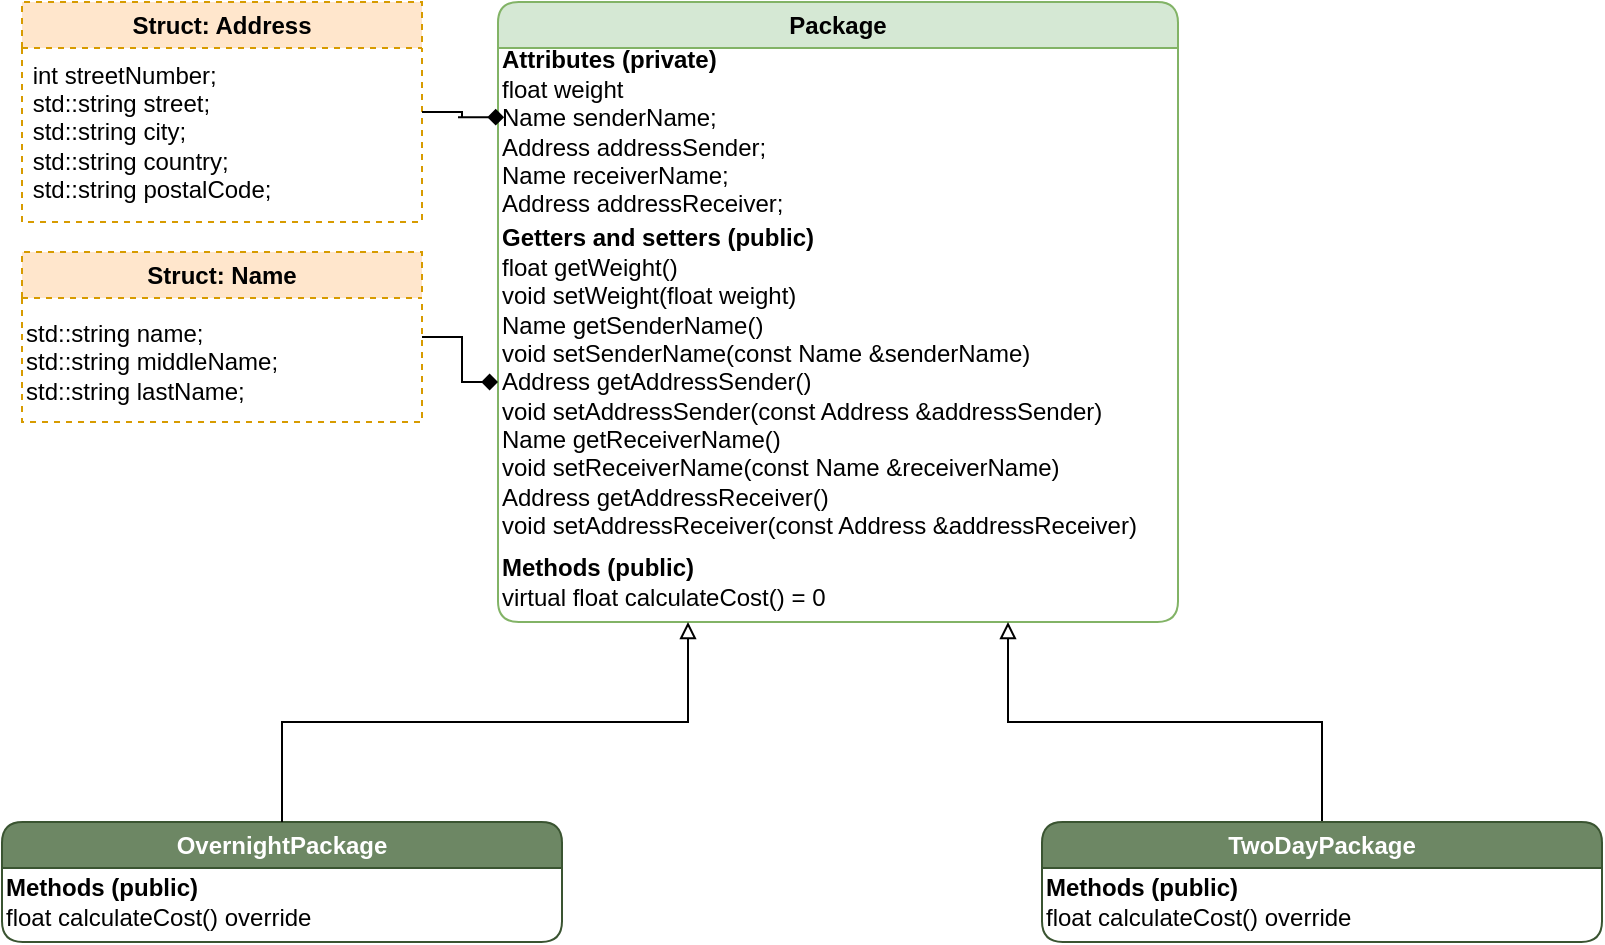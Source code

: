 <mxfile version="24.0.2" type="device">
  <diagram name="Página-1" id="dUacod-UvGrpVMlwzByS">
    <mxGraphModel dx="2608" dy="652" grid="1" gridSize="10" guides="1" tooltips="1" connect="1" arrows="1" fold="1" page="1" pageScale="1" pageWidth="827" pageHeight="1169" background="none" math="0" shadow="0">
      <root>
        <mxCell id="0" />
        <mxCell id="1" parent="0" />
        <mxCell id="juQ6OJfFrcmh1SUFTUH2-47" value="OvernightPackage" style="swimlane;whiteSpace=wrap;html=1;fillColor=#6d8764;fontColor=#ffffff;strokeColor=#3A5431;rounded=1;" parent="1" vertex="1">
          <mxGeometry x="-840" y="450" width="280" height="60" as="geometry" />
        </mxCell>
        <mxCell id="juQ6OJfFrcmh1SUFTUH2-48" value="&lt;b&gt;Methods (public)&lt;/b&gt;&lt;div&gt;float calculateCost() override&lt;br&gt;&lt;/div&gt;" style="text;html=1;align=left;verticalAlign=middle;resizable=0;points=[];autosize=1;strokeColor=none;fillColor=none;" parent="juQ6OJfFrcmh1SUFTUH2-47" vertex="1">
          <mxGeometry y="20" width="180" height="40" as="geometry" />
        </mxCell>
        <mxCell id="juQ6OJfFrcmh1SUFTUH2-49" value="Package" style="swimlane;whiteSpace=wrap;html=1;fillColor=#d5e8d4;strokeColor=#82b366;rounded=1;fillStyle=auto;swimlaneFillColor=default;" parent="1" vertex="1">
          <mxGeometry x="-592" y="40" width="340" height="310" as="geometry" />
        </mxCell>
        <mxCell id="juQ6OJfFrcmh1SUFTUH2-50" value="&lt;div&gt;&lt;b&gt;Attributes (private)&lt;/b&gt;&lt;/div&gt;float weight&amp;nbsp;&lt;div&gt;&lt;div&gt;Name senderName;&amp;nbsp; &amp;nbsp; &amp;nbsp; &amp;nbsp; &amp;nbsp;&amp;nbsp;&lt;/div&gt;&lt;div&gt;Address addressSender;&amp;nbsp; &amp;nbsp;&amp;nbsp;&lt;/div&gt;&lt;div&gt;Name receiverName;&amp;nbsp; &amp;nbsp; &amp;nbsp; &amp;nbsp;&amp;nbsp;&lt;/div&gt;&lt;div&gt;Address addressReceiver;&amp;nbsp;&amp;nbsp;&lt;/div&gt;&lt;/div&gt;" style="text;html=1;align=left;verticalAlign=middle;resizable=0;points=[];autosize=1;strokeColor=none;fillColor=none;" parent="juQ6OJfFrcmh1SUFTUH2-49" vertex="1">
          <mxGeometry y="15" width="170" height="100" as="geometry" />
        </mxCell>
        <mxCell id="juQ6OJfFrcmh1SUFTUH2-51" value="&lt;div&gt;&lt;b&gt;Getters and setters (public)&lt;/b&gt;&lt;/div&gt;&lt;div&gt;float getWeight()&lt;/div&gt;&lt;div&gt;&lt;div&gt;void setWeight(float weight)&lt;/div&gt;&lt;div&gt;Name getSenderName()&lt;br&gt;&lt;/div&gt;&lt;/div&gt;&lt;div&gt;void setSenderName(const Name &amp;amp;senderName)&lt;br&gt;&lt;/div&gt;&lt;div&gt;Address getAddressSender()&lt;br&gt;&lt;/div&gt;&lt;div&gt;void setAddressSender(const Address &amp;amp;addressSender)&lt;br&gt;&lt;/div&gt;&lt;div&gt;Name getReceiverName()&lt;br&gt;&lt;/div&gt;&lt;div&gt;void setReceiverName(const Name &amp;amp;receiverName)&lt;br&gt;&lt;/div&gt;&lt;div&gt;Address getAddressReceiver()&lt;br&gt;&lt;/div&gt;&lt;div&gt;void setAddressReceiver(const Address &amp;amp;addressReceiver)&lt;/div&gt;" style="text;html=1;align=left;verticalAlign=middle;resizable=0;points=[];autosize=1;strokeColor=none;fillColor=none;" parent="juQ6OJfFrcmh1SUFTUH2-49" vertex="1">
          <mxGeometry y="105" width="340" height="170" as="geometry" />
        </mxCell>
        <mxCell id="juQ6OJfFrcmh1SUFTUH2-52" value="&lt;b&gt;Methods (public)&lt;/b&gt;&lt;div&gt;virtual float calculateCost() = 0&lt;br&gt;&lt;/div&gt;" style="text;html=1;align=left;verticalAlign=middle;resizable=0;points=[];autosize=1;strokeColor=none;fillColor=none;" parent="juQ6OJfFrcmh1SUFTUH2-49" vertex="1">
          <mxGeometry y="270" width="190" height="40" as="geometry" />
        </mxCell>
        <mxCell id="6oGlcKC1uIUEaWGCPciE-1" style="edgeStyle=orthogonalEdgeStyle;rounded=0;orthogonalLoop=1;jettySize=auto;html=1;entryX=0.75;entryY=1;entryDx=0;entryDy=0;endArrow=block;endFill=0;" edge="1" parent="1" source="juQ6OJfFrcmh1SUFTUH2-54" target="juQ6OJfFrcmh1SUFTUH2-49">
          <mxGeometry relative="1" as="geometry" />
        </mxCell>
        <mxCell id="juQ6OJfFrcmh1SUFTUH2-54" value="TwoDayPackage" style="swimlane;whiteSpace=wrap;html=1;startSize=23;fillColor=#6d8764;fontColor=#ffffff;strokeColor=#3A5431;rounded=1;" parent="1" vertex="1">
          <mxGeometry x="-320" y="450" width="280" height="60" as="geometry" />
        </mxCell>
        <mxCell id="juQ6OJfFrcmh1SUFTUH2-55" value="&lt;b&gt;Methods (public)&lt;/b&gt;&lt;div&gt;float calculateCost() override&lt;br&gt;&lt;/div&gt;" style="text;html=1;align=left;verticalAlign=middle;resizable=0;points=[];autosize=1;" parent="juQ6OJfFrcmh1SUFTUH2-54" vertex="1">
          <mxGeometry y="20" width="180" height="40" as="geometry" />
        </mxCell>
        <mxCell id="juQ6OJfFrcmh1SUFTUH2-71" style="edgeStyle=orthogonalEdgeStyle;rounded=0;orthogonalLoop=1;jettySize=auto;html=1;exitX=0.5;exitY=0;exitDx=0;exitDy=0;endArrow=block;endFill=0;" parent="1" source="juQ6OJfFrcmh1SUFTUH2-47" target="juQ6OJfFrcmh1SUFTUH2-52" edge="1">
          <mxGeometry relative="1" as="geometry">
            <mxPoint x="-570" y="400" as="targetPoint" />
          </mxGeometry>
        </mxCell>
        <mxCell id="juQ6OJfFrcmh1SUFTUH2-74" value="Struct: Address" style="swimlane;whiteSpace=wrap;html=1;fillColor=#ffe6cc;strokeColor=#d79b00;dashed=1;" parent="1" vertex="1">
          <mxGeometry x="-830" y="40" width="200" height="110" as="geometry" />
        </mxCell>
        <mxCell id="juQ6OJfFrcmh1SUFTUH2-75" value="&lt;div&gt;&amp;nbsp;int streetNumber;&lt;/div&gt;&lt;div&gt;&amp;nbsp;std::string street;&lt;/div&gt;&lt;div&gt;&amp;nbsp;std::string city;&lt;/div&gt;&lt;div&gt;&amp;nbsp;std::string country;&amp;nbsp;&lt;/div&gt;&lt;div&gt;&amp;nbsp;std::string postalCode;&lt;/div&gt;" style="text;html=1;align=left;verticalAlign=middle;resizable=0;points=[];autosize=1;strokeColor=none;fillColor=none;" parent="juQ6OJfFrcmh1SUFTUH2-74" vertex="1">
          <mxGeometry y="20" width="150" height="90" as="geometry" />
        </mxCell>
        <mxCell id="juQ6OJfFrcmh1SUFTUH2-95" style="edgeStyle=orthogonalEdgeStyle;rounded=0;orthogonalLoop=1;jettySize=auto;html=1;exitX=1;exitY=0.5;exitDx=0;exitDy=0;endArrow=diamond;endFill=1;" parent="1" source="juQ6OJfFrcmh1SUFTUH2-76" target="juQ6OJfFrcmh1SUFTUH2-51" edge="1">
          <mxGeometry relative="1" as="geometry" />
        </mxCell>
        <mxCell id="juQ6OJfFrcmh1SUFTUH2-76" value="Struct: Name" style="swimlane;whiteSpace=wrap;html=1;dashed=1;fillColor=#ffe6cc;strokeColor=#d79b00;" parent="1" vertex="1">
          <mxGeometry x="-830" y="165" width="200" height="85" as="geometry" />
        </mxCell>
        <mxCell id="juQ6OJfFrcmh1SUFTUH2-77" value="&lt;div&gt;std::string name;&lt;/div&gt;&lt;div&gt;std::string middleName;&lt;/div&gt;&lt;div&gt;std::string lastName;&lt;/div&gt;" style="text;html=1;align=left;verticalAlign=middle;resizable=0;points=[];autosize=1;strokeColor=none;fillColor=none;" parent="juQ6OJfFrcmh1SUFTUH2-76" vertex="1">
          <mxGeometry y="25" width="150" height="60" as="geometry" />
        </mxCell>
        <mxCell id="juQ6OJfFrcmh1SUFTUH2-94" style="edgeStyle=orthogonalEdgeStyle;rounded=0;orthogonalLoop=1;jettySize=auto;html=1;entryX=0.018;entryY=0.426;entryDx=0;entryDy=0;entryPerimeter=0;endArrow=diamond;endFill=1;" parent="1" source="juQ6OJfFrcmh1SUFTUH2-74" target="juQ6OJfFrcmh1SUFTUH2-50" edge="1">
          <mxGeometry relative="1" as="geometry" />
        </mxCell>
      </root>
    </mxGraphModel>
  </diagram>
</mxfile>
